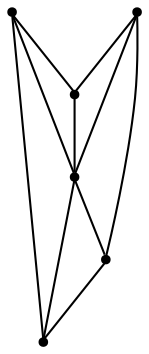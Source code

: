 graph {
  node [shape=point,comment="{\"directed\":false,\"doi\":\"10.1007/978-3-030-04414-5_7\",\"figure\":\"2 (4)\"}"]

  v0 [pos="1563.608446191488,1400.4063403716787"]
  v1 [pos="1431.9072312880576,1220.184093695805"]
  v2 [pos="1542.8124264791477,1171.6644364569981"]
  v3 [pos="1431.9072312880576,1268.705849326678"]
  v4 [pos="1300.2039815552607,1206.3236418075955"]
  v5 [pos="1314.068672973276,1435.0656728975525"]

  v0 -- v1 [id="-4",pos="1563.608446191488,1400.4063403716787 1431.9072312880576,1220.184093695805 1431.9072312880576,1220.184093695805 1431.9072312880576,1220.184093695805"]
  v5 -- v1 [id="-5",pos="1314.068672973276,1435.0656728975525 1431.9072312880576,1220.184093695805 1431.9072312880576,1220.184093695805 1431.9072312880576,1220.184093695805"]
  v5 -- v4 [id="-6",pos="1314.068672973276,1435.0656728975525 1300.2039815552607,1206.3236418075955 1300.2039815552607,1206.3236418075955 1300.2039815552607,1206.3236418075955"]
  v5 -- v3 [id="-7",pos="1314.068672973276,1435.0656728975525 1431.9072312880576,1268.705849326678 1431.9072312880576,1268.705849326678 1431.9072312880576,1268.705849326678"]
  v0 -- v2 [id="-9",pos="1563.608446191488,1400.4063403716787 1542.8124264791477,1171.6644364569981 1542.8124264791477,1171.6644364569981 1542.8124264791477,1171.6644364569981"]
  v1 -- v2 [id="-14",pos="1431.9072312880576,1220.184093695805 1542.8124264791477,1171.6644364569981 1542.8124264791477,1171.6644364569981 1542.8124264791477,1171.6644364569981"]
  v1 -- v4 [id="-15",pos="1431.9072312880576,1220.184093695805 1300.2039815552607,1206.3236418075955 1300.2039815552607,1206.3236418075955 1300.2039815552607,1206.3236418075955"]
  v3 -- v1 [id="-16",pos="1431.9072312880576,1268.705849326678 1431.9072312880576,1220.184093695805 1431.9072312880576,1220.184093695805 1431.9072312880576,1220.184093695805"]
  v4 -- v2 [id="-18",pos="1300.2039815552607,1206.3236418075955 1542.8124264791477,1171.6644364569981 1542.8124264791477,1171.6644364569981 1542.8124264791477,1171.6644364569981"]
  v0 -- v3 [id="-19",pos="1563.608446191488,1400.4063403716787 1431.9072312880576,1268.705849326678 1431.9072312880576,1268.705849326678 1431.9072312880576,1268.705849326678"]
}